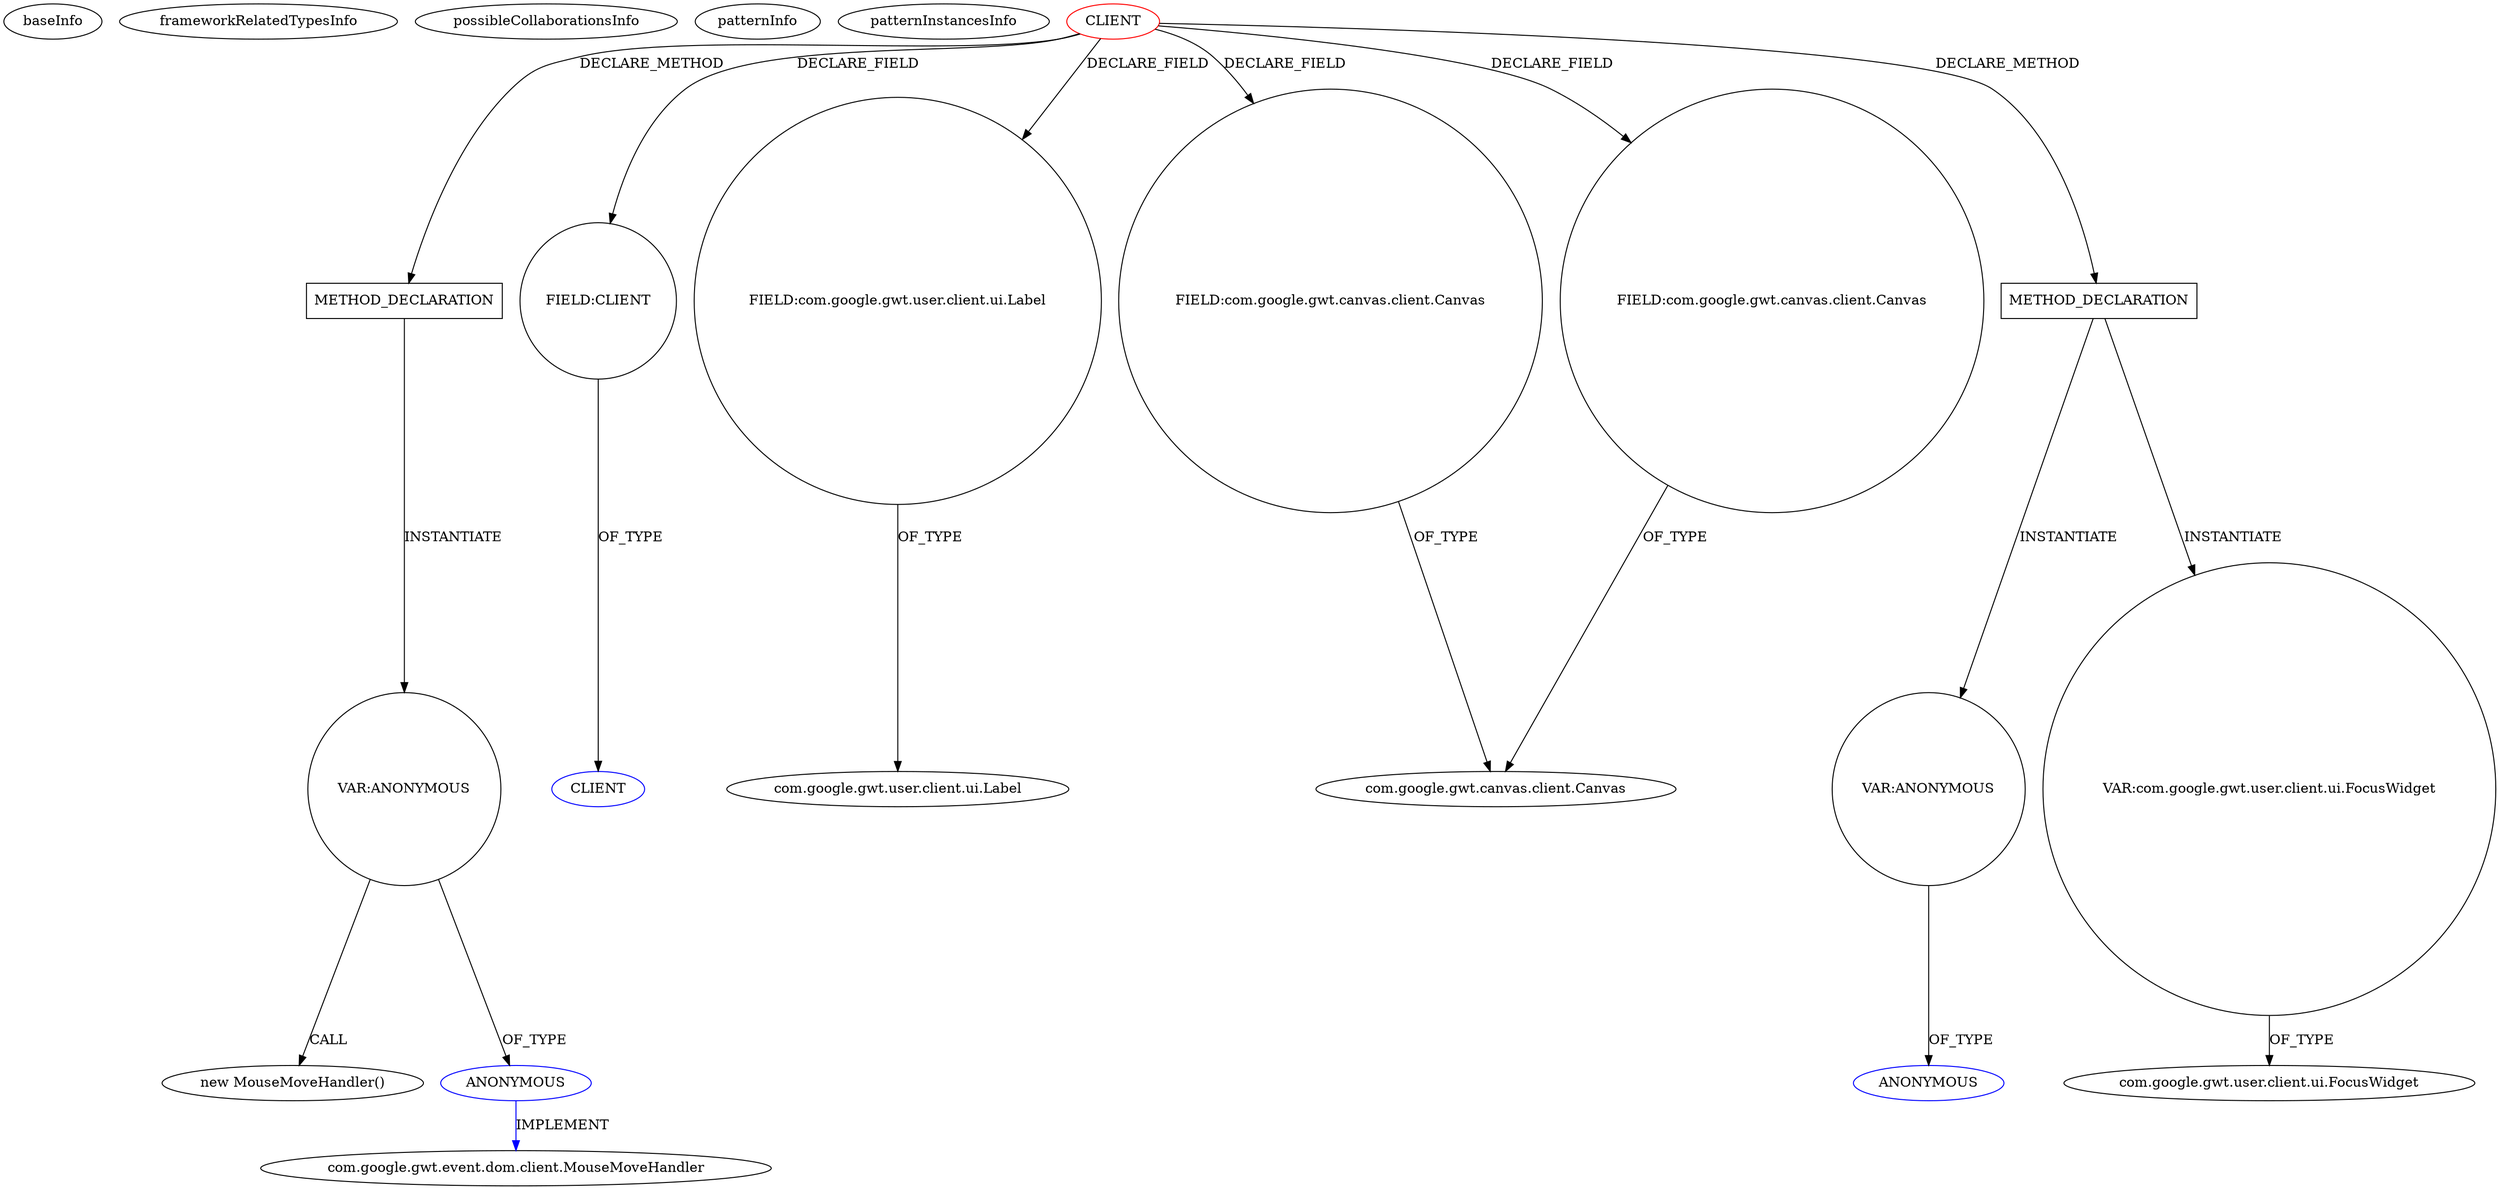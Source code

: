 digraph {
baseInfo[graphId=1645,category="pattern",isAnonymous=false,possibleRelation=false]
frameworkRelatedTypesInfo[]
possibleCollaborationsInfo[]
patternInfo[frequency=2.0,patternRootClient=0]
patternInstancesInfo[0="skavish-collaborative-paint~/skavish-collaborative-paint/collaborative-paint-master/src/com/acme/collpaint/client/page/CollPaintView.java~CollPaintView~4493",1="lambourg-WebGallery~/lambourg-WebGallery/WebGallery-master/client/src/com/lambourg/webgallery/client/pictureview/PictureView.java~PictureView~3541"]
112[label="new MouseMoveHandler()",vertexType="CONSTRUCTOR_CALL",isFrameworkType=false]
113[label="VAR:ANONYMOUS",vertexType="VARIABLE_EXPRESION",isFrameworkType=false,shape=circle]
114[label="ANONYMOUS",vertexType="REFERENCE_ANONYMOUS_DECLARATION",isFrameworkType=false,color=blue]
79[label="METHOD_DECLARATION",vertexType="CLIENT_METHOD_DECLARATION",isFrameworkType=false,shape=box]
0[label="CLIENT",vertexType="ROOT_CLIENT_CLASS_DECLARATION",isFrameworkType=false,color=red]
20[label="FIELD:CLIENT",vertexType="FIELD_DECLARATION",isFrameworkType=false,shape=circle]
21[label="CLIENT",vertexType="REFERENCE_CLIENT_CLASS_DECLARATION",isFrameworkType=false,color=blue]
12[label="FIELD:com.google.gwt.user.client.ui.Label",vertexType="FIELD_DECLARATION",isFrameworkType=false,shape=circle]
13[label="com.google.gwt.user.client.ui.Label",vertexType="FRAMEWORK_CLASS_TYPE",isFrameworkType=false]
4[label="FIELD:com.google.gwt.canvas.client.Canvas",vertexType="FIELD_DECLARATION",isFrameworkType=false,shape=circle]
2[label="FIELD:com.google.gwt.canvas.client.Canvas",vertexType="FIELD_DECLARATION",isFrameworkType=false,shape=circle]
115[label="com.google.gwt.event.dom.client.MouseMoveHandler",vertexType="FRAMEWORK_INTERFACE_TYPE",isFrameworkType=false]
3[label="com.google.gwt.canvas.client.Canvas",vertexType="FRAMEWORK_CLASS_TYPE",isFrameworkType=false]
23[label="METHOD_DECLARATION",vertexType="CLIENT_METHOD_DECLARATION",isFrameworkType=false,shape=box]
50[label="VAR:ANONYMOUS",vertexType="VARIABLE_EXPRESION",isFrameworkType=false,shape=circle]
51[label="ANONYMOUS",vertexType="REFERENCE_ANONYMOUS_DECLARATION",isFrameworkType=false,color=blue]
53[label="VAR:com.google.gwt.user.client.ui.FocusWidget",vertexType="VARIABLE_EXPRESION",isFrameworkType=false,shape=circle]
55[label="com.google.gwt.user.client.ui.FocusWidget",vertexType="FRAMEWORK_CLASS_TYPE",isFrameworkType=false]
50->51[label="OF_TYPE"]
79->113[label="INSTANTIATE"]
4->3[label="OF_TYPE"]
2->3[label="OF_TYPE"]
0->23[label="DECLARE_METHOD"]
20->21[label="OF_TYPE"]
113->112[label="CALL"]
12->13[label="OF_TYPE"]
0->79[label="DECLARE_METHOD"]
23->53[label="INSTANTIATE"]
0->4[label="DECLARE_FIELD"]
113->114[label="OF_TYPE"]
0->20[label="DECLARE_FIELD"]
23->50[label="INSTANTIATE"]
114->115[label="IMPLEMENT",color=blue]
0->2[label="DECLARE_FIELD"]
53->55[label="OF_TYPE"]
0->12[label="DECLARE_FIELD"]
}
